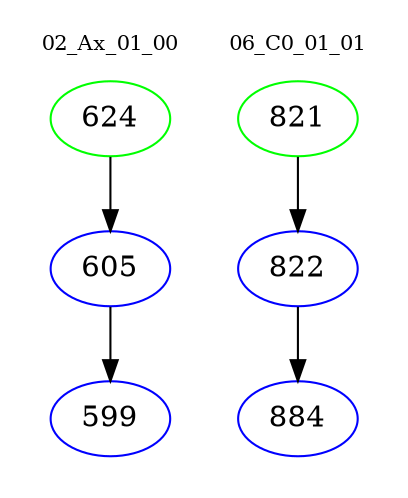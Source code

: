 digraph{
subgraph cluster_0 {
color = white
label = "02_Ax_01_00";
fontsize=10;
T0_624 [label="624", color="green"]
T0_624 -> T0_605 [color="black"]
T0_605 [label="605", color="blue"]
T0_605 -> T0_599 [color="black"]
T0_599 [label="599", color="blue"]
}
subgraph cluster_1 {
color = white
label = "06_C0_01_01";
fontsize=10;
T1_821 [label="821", color="green"]
T1_821 -> T1_822 [color="black"]
T1_822 [label="822", color="blue"]
T1_822 -> T1_884 [color="black"]
T1_884 [label="884", color="blue"]
}
}
